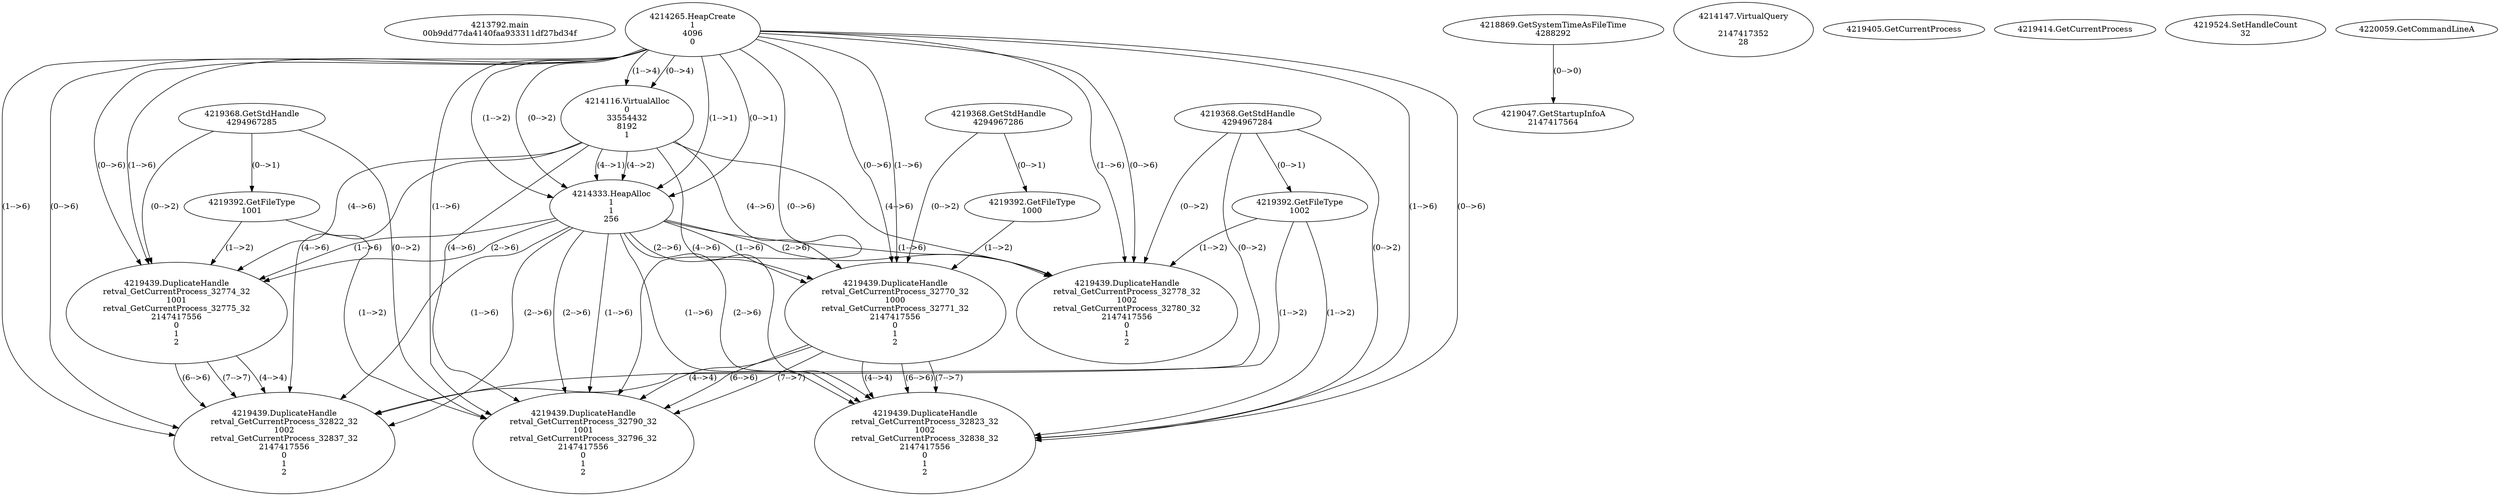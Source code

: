 // Global SCDG with merge call
digraph {
	0 [label="4213792.main
00b9dd77da4140faa933311df27bd34f"]
	1 [label="4214265.HeapCreate
1
4096
0"]
	2 [label="4218869.GetSystemTimeAsFileTime
4288292"]
	3 [label="4214116.VirtualAlloc
0
33554432
8192
1"]
	1 -> 3 [label="(1-->4)"]
	1 -> 3 [label="(0-->4)"]
	4 [label="4214147.VirtualQuery

2147417352
28"]
	5 [label="4214333.HeapAlloc
1
1
256"]
	1 -> 5 [label="(1-->1)"]
	1 -> 5 [label="(0-->1)"]
	3 -> 5 [label="(4-->1)"]
	1 -> 5 [label="(1-->2)"]
	1 -> 5 [label="(0-->2)"]
	3 -> 5 [label="(4-->2)"]
	6 [label="4219047.GetStartupInfoA
2147417564"]
	2 -> 6 [label="(0-->0)"]
	7 [label="4219368.GetStdHandle
4294967286"]
	8 [label="4219392.GetFileType
1000"]
	7 -> 8 [label="(0-->1)"]
	9 [label="4219368.GetStdHandle
4294967285"]
	10 [label="4219392.GetFileType
1001"]
	9 -> 10 [label="(0-->1)"]
	11 [label="4219405.GetCurrentProcess
"]
	12 [label="4219414.GetCurrentProcess
"]
	13 [label="4219439.DuplicateHandle
retval_GetCurrentProcess_32774_32
1001
retval_GetCurrentProcess_32775_32
2147417556
0
1
2"]
	9 -> 13 [label="(0-->2)"]
	10 -> 13 [label="(1-->2)"]
	1 -> 13 [label="(1-->6)"]
	1 -> 13 [label="(0-->6)"]
	3 -> 13 [label="(4-->6)"]
	5 -> 13 [label="(1-->6)"]
	5 -> 13 [label="(2-->6)"]
	14 [label="4219368.GetStdHandle
4294967284"]
	15 [label="4219392.GetFileType
1002"]
	14 -> 15 [label="(0-->1)"]
	16 [label="4219439.DuplicateHandle
retval_GetCurrentProcess_32822_32
1002
retval_GetCurrentProcess_32837_32
2147417556
0
1
2"]
	14 -> 16 [label="(0-->2)"]
	15 -> 16 [label="(1-->2)"]
	13 -> 16 [label="(4-->4)"]
	1 -> 16 [label="(1-->6)"]
	1 -> 16 [label="(0-->6)"]
	3 -> 16 [label="(4-->6)"]
	5 -> 16 [label="(1-->6)"]
	5 -> 16 [label="(2-->6)"]
	13 -> 16 [label="(6-->6)"]
	13 -> 16 [label="(7-->7)"]
	17 [label="4219524.SetHandleCount
32"]
	18 [label="4219439.DuplicateHandle
retval_GetCurrentProcess_32778_32
1002
retval_GetCurrentProcess_32780_32
2147417556
0
1
2"]
	14 -> 18 [label="(0-->2)"]
	15 -> 18 [label="(1-->2)"]
	1 -> 18 [label="(1-->6)"]
	1 -> 18 [label="(0-->6)"]
	3 -> 18 [label="(4-->6)"]
	5 -> 18 [label="(1-->6)"]
	5 -> 18 [label="(2-->6)"]
	19 [label="4220059.GetCommandLineA
"]
	20 [label="4219439.DuplicateHandle
retval_GetCurrentProcess_32770_32
1000
retval_GetCurrentProcess_32771_32
2147417556
0
1
2"]
	7 -> 20 [label="(0-->2)"]
	8 -> 20 [label="(1-->2)"]
	1 -> 20 [label="(1-->6)"]
	1 -> 20 [label="(0-->6)"]
	3 -> 20 [label="(4-->6)"]
	5 -> 20 [label="(1-->6)"]
	5 -> 20 [label="(2-->6)"]
	21 [label="4219439.DuplicateHandle
retval_GetCurrentProcess_32790_32
1001
retval_GetCurrentProcess_32796_32
2147417556
0
1
2"]
	9 -> 21 [label="(0-->2)"]
	10 -> 21 [label="(1-->2)"]
	20 -> 21 [label="(4-->4)"]
	1 -> 21 [label="(1-->6)"]
	1 -> 21 [label="(0-->6)"]
	3 -> 21 [label="(4-->6)"]
	5 -> 21 [label="(1-->6)"]
	5 -> 21 [label="(2-->6)"]
	20 -> 21 [label="(6-->6)"]
	20 -> 21 [label="(7-->7)"]
	22 [label="4219439.DuplicateHandle
retval_GetCurrentProcess_32823_32
1002
retval_GetCurrentProcess_32838_32
2147417556
0
1
2"]
	14 -> 22 [label="(0-->2)"]
	15 -> 22 [label="(1-->2)"]
	20 -> 22 [label="(4-->4)"]
	1 -> 22 [label="(1-->6)"]
	1 -> 22 [label="(0-->6)"]
	3 -> 22 [label="(4-->6)"]
	5 -> 22 [label="(1-->6)"]
	5 -> 22 [label="(2-->6)"]
	20 -> 22 [label="(6-->6)"]
	20 -> 22 [label="(7-->7)"]
}

